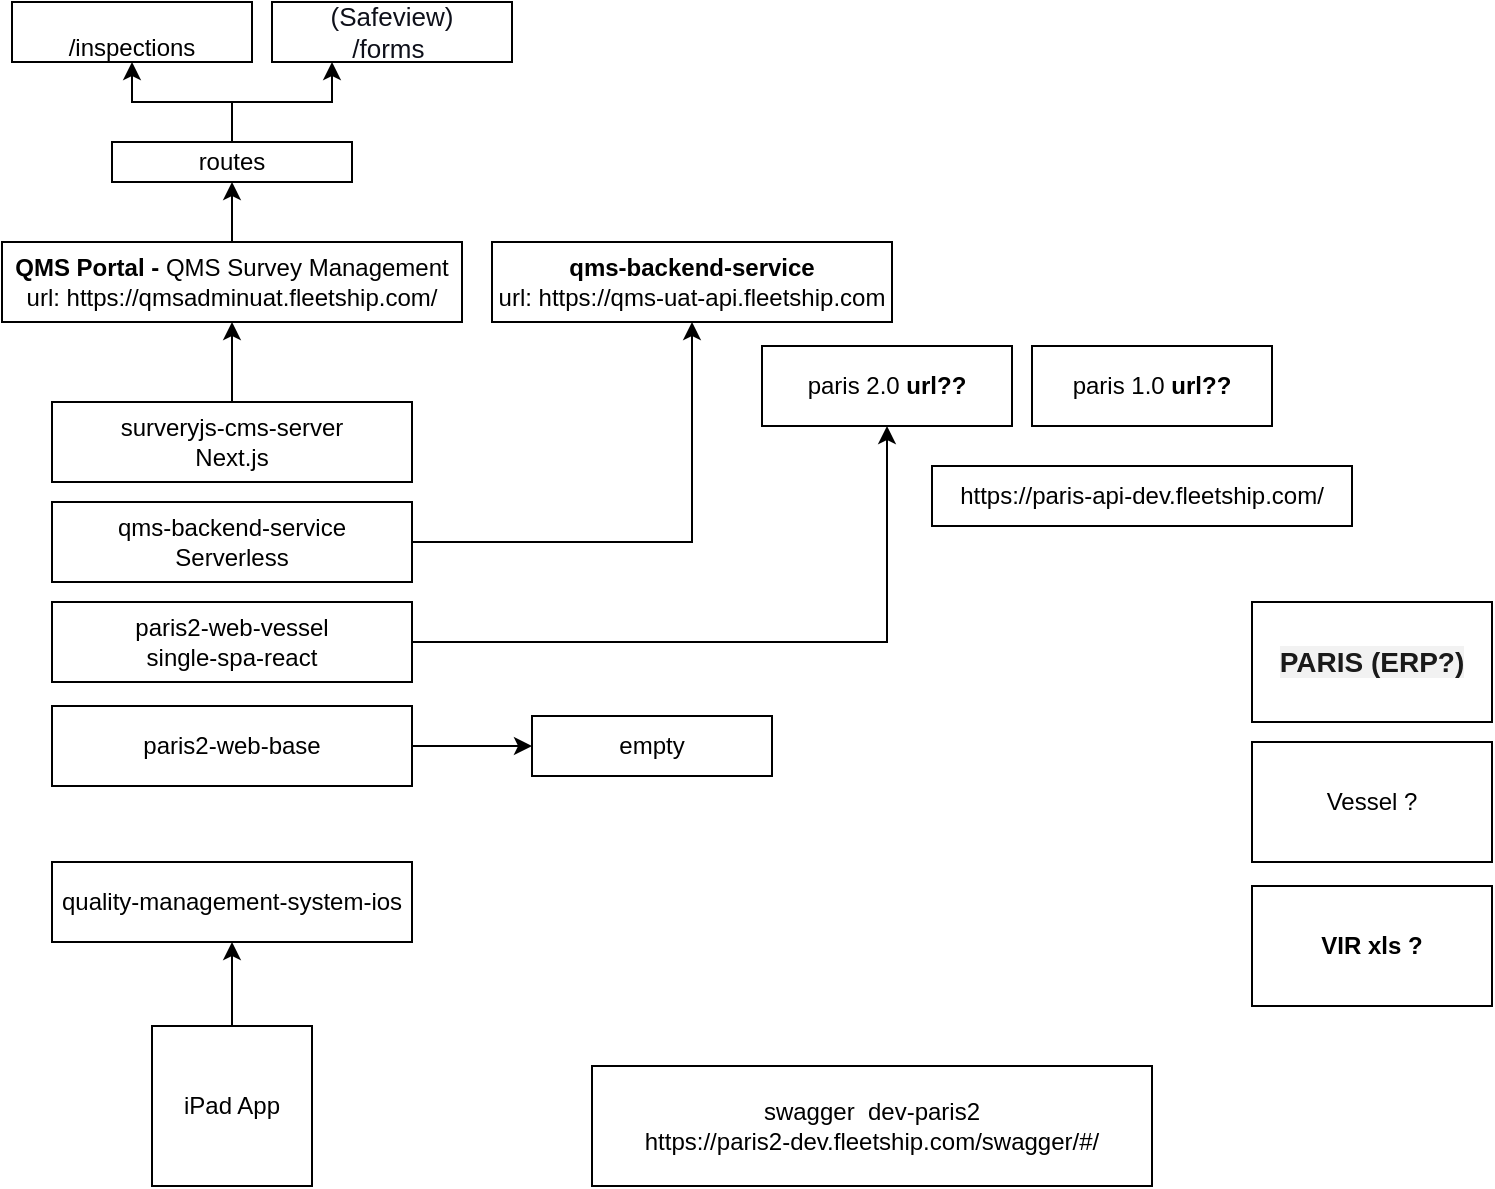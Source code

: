 <mxfile version="13.7.5" type="github">
  <diagram id="DALEJBTmsK7Otk4iofc6" name="Page-1">
    <mxGraphModel dx="3565" dy="2008" grid="1" gridSize="10" guides="1" tooltips="1" connect="1" arrows="1" fold="1" page="1" pageScale="1" pageWidth="850" pageHeight="1100" math="0" shadow="0">
      <root>
        <mxCell id="0" />
        <mxCell id="1" parent="0" />
        <mxCell id="0qvkcf1HlTovehnMV8BA-61" style="edgeStyle=orthogonalEdgeStyle;rounded=0;orthogonalLoop=1;jettySize=auto;html=1;entryX=0.5;entryY=1;entryDx=0;entryDy=0;" edge="1" parent="1" source="0qvkcf1HlTovehnMV8BA-2" target="0qvkcf1HlTovehnMV8BA-60">
          <mxGeometry relative="1" as="geometry" />
        </mxCell>
        <mxCell id="0qvkcf1HlTovehnMV8BA-2" value="&lt;span style=&quot;text-align: left&quot;&gt;&lt;b&gt;QMS Portal -&amp;nbsp;&lt;/b&gt;&lt;/span&gt;QMS Survey Management&lt;br&gt;&lt;span style=&quot;text-align: left&quot;&gt;url: https://qmsadminuat.fleetship.com/&lt;/span&gt;&lt;span style=&quot;text-align: left&quot;&gt;&lt;br&gt;&lt;/span&gt;" style="rounded=0;whiteSpace=wrap;html=1;" vertex="1" parent="1">
          <mxGeometry x="45" y="208" width="230" height="40" as="geometry" />
        </mxCell>
        <mxCell id="0qvkcf1HlTovehnMV8BA-3" value="&lt;b&gt;qms-backend-service&lt;br&gt;&lt;/b&gt;url:&amp;nbsp;https://qms-uat-api.fleetship.com" style="rounded=0;whiteSpace=wrap;html=1;" vertex="1" parent="1">
          <mxGeometry x="290" y="208" width="200" height="40" as="geometry" />
        </mxCell>
        <mxCell id="0qvkcf1HlTovehnMV8BA-6" value="https://paris-api-dev.fleetship.com/" style="rounded=0;whiteSpace=wrap;html=1;" vertex="1" parent="1">
          <mxGeometry x="510" y="320" width="210" height="30" as="geometry" />
        </mxCell>
        <mxCell id="0qvkcf1HlTovehnMV8BA-8" value="swagger&amp;nbsp; dev-paris2&lt;br&gt;https://paris2-dev.fleetship.com/swagger/#/" style="rounded=0;whiteSpace=wrap;html=1;" vertex="1" parent="1">
          <mxGeometry x="340" y="620" width="280" height="60" as="geometry" />
        </mxCell>
        <mxCell id="0qvkcf1HlTovehnMV8BA-10" value="&lt;b&gt;VIR xls ?&lt;/b&gt;&lt;font color=&quot;#1a1a1a&quot; face=&quot;opensans, arial, sans-serif&quot;&gt;&lt;br&gt;&lt;/font&gt;" style="rounded=0;whiteSpace=wrap;html=1;" vertex="1" parent="1">
          <mxGeometry x="670" y="530" width="120" height="60" as="geometry" />
        </mxCell>
        <mxCell id="0qvkcf1HlTovehnMV8BA-66" style="edgeStyle=orthogonalEdgeStyle;rounded=0;orthogonalLoop=1;jettySize=auto;html=1;" edge="1" parent="1" source="0qvkcf1HlTovehnMV8BA-12" target="0qvkcf1HlTovehnMV8BA-2">
          <mxGeometry relative="1" as="geometry" />
        </mxCell>
        <mxCell id="0qvkcf1HlTovehnMV8BA-12" value="&lt;span&gt;surveryjs-cms-server&lt;br&gt;Next.js&lt;br&gt;&lt;/span&gt;" style="rounded=0;whiteSpace=wrap;html=1;" vertex="1" parent="1">
          <mxGeometry x="70" y="288" width="180" height="40" as="geometry" />
        </mxCell>
        <mxCell id="0qvkcf1HlTovehnMV8BA-45" style="edgeStyle=orthogonalEdgeStyle;rounded=0;orthogonalLoop=1;jettySize=auto;html=1;" edge="1" parent="1" source="0qvkcf1HlTovehnMV8BA-22" target="0qvkcf1HlTovehnMV8BA-3">
          <mxGeometry relative="1" as="geometry" />
        </mxCell>
        <mxCell id="0qvkcf1HlTovehnMV8BA-22" value="&lt;span&gt;qms-backend-service&lt;br&gt;Serverless&lt;br&gt;&lt;/span&gt;" style="rounded=0;whiteSpace=wrap;html=1;" vertex="1" parent="1">
          <mxGeometry x="70" y="338" width="180" height="40" as="geometry" />
        </mxCell>
        <mxCell id="0qvkcf1HlTovehnMV8BA-50" style="edgeStyle=orthogonalEdgeStyle;rounded=0;orthogonalLoop=1;jettySize=auto;html=1;" edge="1" parent="1" source="0qvkcf1HlTovehnMV8BA-23" target="0qvkcf1HlTovehnMV8BA-47">
          <mxGeometry relative="1" as="geometry" />
        </mxCell>
        <mxCell id="0qvkcf1HlTovehnMV8BA-23" value="&lt;span&gt;paris2-web-vessel&lt;br&gt;single-spa-react&lt;br&gt;&lt;/span&gt;" style="rounded=0;whiteSpace=wrap;html=1;" vertex="1" parent="1">
          <mxGeometry x="70" y="388" width="180" height="40" as="geometry" />
        </mxCell>
        <mxCell id="0qvkcf1HlTovehnMV8BA-25" value="&lt;span&gt;quality-management-system-ios&lt;br&gt;&lt;/span&gt;" style="rounded=0;whiteSpace=wrap;html=1;" vertex="1" parent="1">
          <mxGeometry x="70" y="518" width="180" height="40" as="geometry" />
        </mxCell>
        <mxCell id="0qvkcf1HlTovehnMV8BA-28" value="Vessel ?" style="rounded=0;whiteSpace=wrap;html=1;" vertex="1" parent="1">
          <mxGeometry x="670" y="458" width="120" height="60" as="geometry" />
        </mxCell>
        <mxCell id="0qvkcf1HlTovehnMV8BA-30" value="&lt;strong style=&quot;text-align: left ; color: rgb(26 , 26 , 26) ; font-family: &amp;#34;opensans&amp;#34; , &amp;#34;arial&amp;#34; , sans-serif ; font-size: 14px ; background-color: rgb(242 , 242 , 242)&quot;&gt;PARIS (ERP?)&lt;/strong&gt;" style="rounded=0;whiteSpace=wrap;html=1;" vertex="1" parent="1">
          <mxGeometry x="670" y="388" width="120" height="60" as="geometry" />
        </mxCell>
        <mxCell id="0qvkcf1HlTovehnMV8BA-49" value="" style="edgeStyle=orthogonalEdgeStyle;rounded=0;orthogonalLoop=1;jettySize=auto;html=1;" edge="1" parent="1" source="0qvkcf1HlTovehnMV8BA-43" target="0qvkcf1HlTovehnMV8BA-25">
          <mxGeometry relative="1" as="geometry" />
        </mxCell>
        <mxCell id="0qvkcf1HlTovehnMV8BA-43" value="iPad App" style="whiteSpace=wrap;html=1;aspect=fixed;" vertex="1" parent="1">
          <mxGeometry x="120" y="600" width="80" height="80" as="geometry" />
        </mxCell>
        <mxCell id="0qvkcf1HlTovehnMV8BA-47" value="paris 2.0 &lt;b&gt;url??&lt;/b&gt;" style="rounded=0;whiteSpace=wrap;html=1;" vertex="1" parent="1">
          <mxGeometry x="425" y="260" width="125" height="40" as="geometry" />
        </mxCell>
        <mxCell id="0qvkcf1HlTovehnMV8BA-56" value="&lt;span style=&quot;text-align: left&quot;&gt;&lt;br&gt;/inspections&lt;br&gt;&lt;/span&gt;" style="whiteSpace=wrap;html=1;" vertex="1" parent="1">
          <mxGeometry x="50" y="88" width="120" height="30" as="geometry" />
        </mxCell>
        <mxCell id="0qvkcf1HlTovehnMV8BA-57" value="&lt;span style=&quot;color: rgb(14 , 16 , 26) ; font-family: &amp;#34;arial&amp;#34; ; font-size: 13px ; text-align: left&quot;&gt;(&lt;/span&gt;&lt;span style=&quot;color: rgb(14 , 16 , 26) ; font-family: &amp;#34;arial&amp;#34; ; font-size: 13px ; text-align: left&quot;&gt;Safeview)&lt;/span&gt;&lt;span style=&quot;color: rgb(14 , 16 , 26) ; font-family: &amp;#34;arial&amp;#34; ; font-size: 13px ; text-align: left&quot;&gt;&lt;br&gt;/forms&amp;nbsp;&lt;/span&gt;" style="rounded=0;whiteSpace=wrap;html=1;" vertex="1" parent="1">
          <mxGeometry x="180" y="88" width="120" height="30" as="geometry" />
        </mxCell>
        <mxCell id="0qvkcf1HlTovehnMV8BA-64" style="edgeStyle=orthogonalEdgeStyle;rounded=0;orthogonalLoop=1;jettySize=auto;html=1;entryX=0.25;entryY=1;entryDx=0;entryDy=0;" edge="1" parent="1" source="0qvkcf1HlTovehnMV8BA-60" target="0qvkcf1HlTovehnMV8BA-57">
          <mxGeometry relative="1" as="geometry">
            <mxPoint x="220" y="118" as="targetPoint" />
          </mxGeometry>
        </mxCell>
        <mxCell id="0qvkcf1HlTovehnMV8BA-65" style="edgeStyle=orthogonalEdgeStyle;rounded=0;orthogonalLoop=1;jettySize=auto;html=1;" edge="1" parent="1" source="0qvkcf1HlTovehnMV8BA-60" target="0qvkcf1HlTovehnMV8BA-56">
          <mxGeometry relative="1" as="geometry" />
        </mxCell>
        <mxCell id="0qvkcf1HlTovehnMV8BA-60" value="routes" style="rounded=0;whiteSpace=wrap;html=1;" vertex="1" parent="1">
          <mxGeometry x="100" y="158" width="120" height="20" as="geometry" />
        </mxCell>
        <mxCell id="0qvkcf1HlTovehnMV8BA-72" style="edgeStyle=orthogonalEdgeStyle;rounded=0;orthogonalLoop=1;jettySize=auto;html=1;entryX=0;entryY=0.5;entryDx=0;entryDy=0;" edge="1" parent="1" source="0qvkcf1HlTovehnMV8BA-67" target="0qvkcf1HlTovehnMV8BA-71">
          <mxGeometry relative="1" as="geometry" />
        </mxCell>
        <mxCell id="0qvkcf1HlTovehnMV8BA-67" value="&lt;span&gt;paris2-web-base&lt;br&gt;&lt;/span&gt;" style="rounded=0;whiteSpace=wrap;html=1;" vertex="1" parent="1">
          <mxGeometry x="70" y="440" width="180" height="40" as="geometry" />
        </mxCell>
        <mxCell id="0qvkcf1HlTovehnMV8BA-71" value="empty" style="rounded=0;whiteSpace=wrap;html=1;" vertex="1" parent="1">
          <mxGeometry x="310" y="445" width="120" height="30" as="geometry" />
        </mxCell>
        <mxCell id="0qvkcf1HlTovehnMV8BA-74" value="paris 1.0 &lt;b&gt;url??&lt;/b&gt;" style="rounded=0;whiteSpace=wrap;html=1;" vertex="1" parent="1">
          <mxGeometry x="560" y="260" width="120" height="40" as="geometry" />
        </mxCell>
      </root>
    </mxGraphModel>
  </diagram>
</mxfile>
